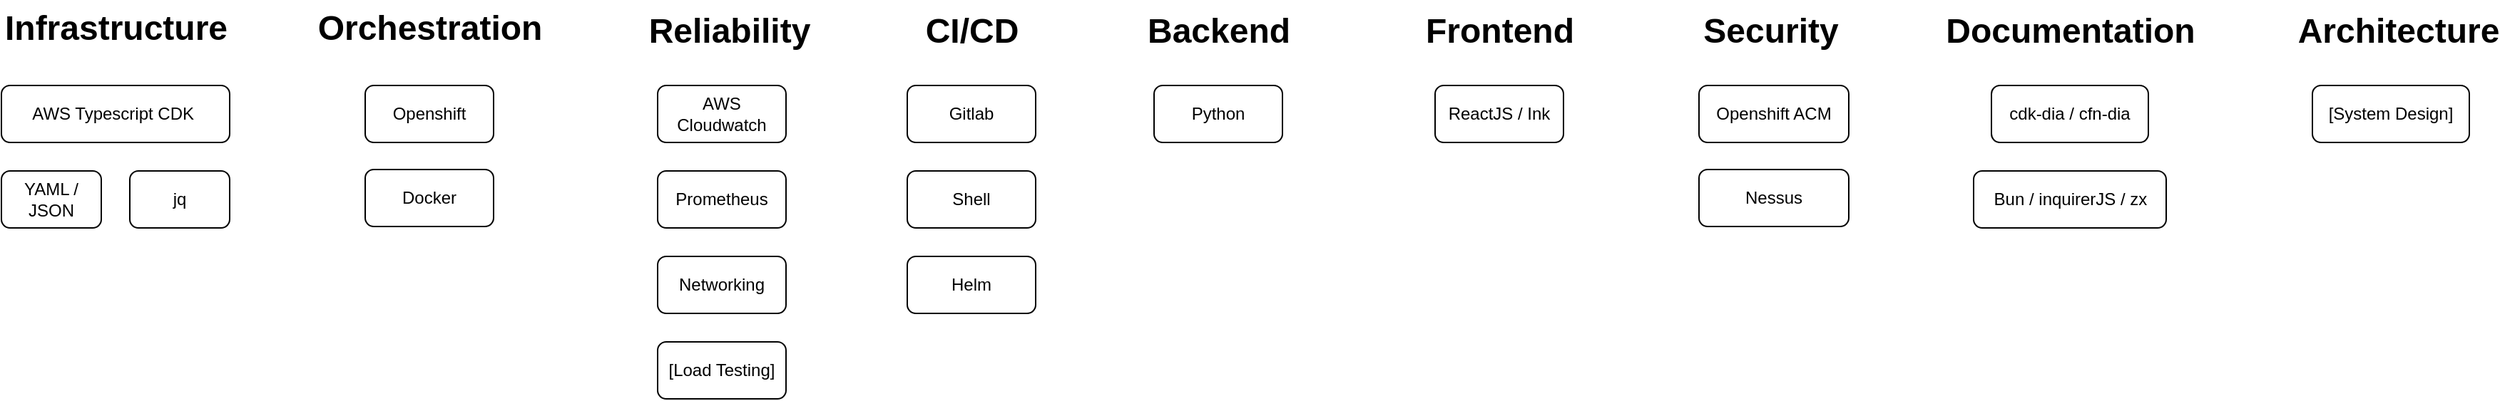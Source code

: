 <mxfile>
    <diagram id="VXYwFd_KbL-tHWQ31Wvv" name="Page-1">
        <mxGraphModel dx="1230" dy="1001" grid="1" gridSize="10" guides="1" tooltips="1" connect="1" arrows="1" fold="1" page="1" pageScale="1" pageWidth="850" pageHeight="1100" math="0" shadow="0">
            <root>
                <mxCell id="0"/>
                <mxCell id="1" parent="0"/>
                <mxCell id="3" value="AWS Typescript CDK&amp;nbsp;" style="rounded=1;whiteSpace=wrap;html=1;" parent="1" vertex="1">
                    <mxGeometry x="50" y="80" width="160" height="40" as="geometry"/>
                </mxCell>
                <mxCell id="4" value="Gitlab" style="rounded=1;whiteSpace=wrap;html=1;" parent="1" vertex="1">
                    <mxGeometry x="685" y="80" width="90" height="40" as="geometry"/>
                </mxCell>
                <mxCell id="5" value="Infrastructure" style="text;strokeColor=none;fillColor=none;html=1;fontSize=24;fontStyle=1;verticalAlign=middle;align=center;" parent="1" vertex="1">
                    <mxGeometry x="80" y="20" width="100" height="40" as="geometry"/>
                </mxCell>
                <mxCell id="6" value="Backend" style="text;strokeColor=none;fillColor=none;html=1;fontSize=24;fontStyle=1;verticalAlign=middle;align=center;" parent="1" vertex="1">
                    <mxGeometry x="853" y="22" width="100" height="40" as="geometry"/>
                </mxCell>
                <mxCell id="7" value="Reliability" style="text;strokeColor=none;fillColor=none;html=1;fontSize=24;fontStyle=1;verticalAlign=middle;align=center;" parent="1" vertex="1">
                    <mxGeometry x="510" y="22" width="100" height="40" as="geometry"/>
                </mxCell>
                <mxCell id="9" value="Frontend" style="text;strokeColor=none;fillColor=none;html=1;fontSize=24;fontStyle=1;verticalAlign=middle;align=center;" parent="1" vertex="1">
                    <mxGeometry x="1050" y="22" width="100" height="40" as="geometry"/>
                </mxCell>
                <mxCell id="12" value="Security" style="text;strokeColor=none;fillColor=none;html=1;fontSize=24;fontStyle=1;verticalAlign=middle;align=center;" parent="1" vertex="1">
                    <mxGeometry x="1240" y="22" width="100" height="40" as="geometry"/>
                </mxCell>
                <mxCell id="13" value="CI/CD" style="text;strokeColor=none;fillColor=none;html=1;fontSize=24;fontStyle=1;verticalAlign=middle;align=center;" parent="1" vertex="1">
                    <mxGeometry x="680" y="22" width="100" height="40" as="geometry"/>
                </mxCell>
                <mxCell id="14" value="Orchestration" style="text;strokeColor=none;fillColor=none;html=1;fontSize=24;fontStyle=1;verticalAlign=middle;align=center;" parent="1" vertex="1">
                    <mxGeometry x="300" y="20" width="100" height="40" as="geometry"/>
                </mxCell>
                <mxCell id="15" value="Documentation" style="text;strokeColor=none;fillColor=none;html=1;fontSize=24;fontStyle=1;verticalAlign=middle;align=center;" parent="1" vertex="1">
                    <mxGeometry x="1450" y="22" width="100" height="40" as="geometry"/>
                </mxCell>
                <mxCell id="16" value="ReactJS / Ink" style="rounded=1;whiteSpace=wrap;html=1;" parent="1" vertex="1">
                    <mxGeometry x="1055" y="80" width="90" height="40" as="geometry"/>
                </mxCell>
                <mxCell id="17" value="Openshift" style="rounded=1;whiteSpace=wrap;html=1;" parent="1" vertex="1">
                    <mxGeometry x="305" y="80" width="90" height="40" as="geometry"/>
                </mxCell>
                <mxCell id="20" value="Python" style="rounded=1;whiteSpace=wrap;html=1;" parent="1" vertex="1">
                    <mxGeometry x="858" y="80" width="90" height="40" as="geometry"/>
                </mxCell>
                <mxCell id="21" value="AWS Cloudwatch" style="rounded=1;whiteSpace=wrap;html=1;" parent="1" vertex="1">
                    <mxGeometry x="510" y="80" width="90" height="40" as="geometry"/>
                </mxCell>
                <mxCell id="22" value="Prometheus" style="rounded=1;whiteSpace=wrap;html=1;" parent="1" vertex="1">
                    <mxGeometry x="510" y="140" width="90" height="40" as="geometry"/>
                </mxCell>
                <mxCell id="23" value="cdk-dia / cfn-dia" style="rounded=1;whiteSpace=wrap;html=1;" parent="1" vertex="1">
                    <mxGeometry x="1445" y="80" width="110" height="40" as="geometry"/>
                </mxCell>
                <mxCell id="26" value="Bun / inquirerJS / zx" style="rounded=1;whiteSpace=wrap;html=1;" parent="1" vertex="1">
                    <mxGeometry x="1432.5" y="140" width="135" height="40" as="geometry"/>
                </mxCell>
                <mxCell id="27" value="Docker" style="rounded=1;whiteSpace=wrap;html=1;" parent="1" vertex="1">
                    <mxGeometry x="305" y="139" width="90" height="40" as="geometry"/>
                </mxCell>
                <mxCell id="28" value="Shell" style="rounded=1;whiteSpace=wrap;html=1;" parent="1" vertex="1">
                    <mxGeometry x="685" y="140" width="90" height="40" as="geometry"/>
                </mxCell>
                <mxCell id="29" value="YAML / JSON" style="rounded=1;whiteSpace=wrap;html=1;" parent="1" vertex="1">
                    <mxGeometry x="50" y="140" width="70" height="40" as="geometry"/>
                </mxCell>
                <mxCell id="30" value="jq" style="rounded=1;whiteSpace=wrap;html=1;" parent="1" vertex="1">
                    <mxGeometry x="140" y="140" width="70" height="40" as="geometry"/>
                </mxCell>
                <mxCell id="32" value="Helm" style="rounded=1;whiteSpace=wrap;html=1;" parent="1" vertex="1">
                    <mxGeometry x="685" y="200" width="90" height="40" as="geometry"/>
                </mxCell>
                <mxCell id="34" value="Networking" style="rounded=1;whiteSpace=wrap;html=1;" parent="1" vertex="1">
                    <mxGeometry x="510" y="200" width="90" height="40" as="geometry"/>
                </mxCell>
                <mxCell id="35" value="Openshift ACM" style="rounded=1;whiteSpace=wrap;html=1;" parent="1" vertex="1">
                    <mxGeometry x="1240" y="80" width="105" height="40" as="geometry"/>
                </mxCell>
                <mxCell id="36" value="Nessus" style="rounded=1;whiteSpace=wrap;html=1;" parent="1" vertex="1">
                    <mxGeometry x="1240" y="139" width="105" height="40" as="geometry"/>
                </mxCell>
                <mxCell id="37" value="Architecture" style="text;strokeColor=none;fillColor=none;html=1;fontSize=24;fontStyle=1;verticalAlign=middle;align=center;" parent="1" vertex="1">
                    <mxGeometry x="1680" y="22" width="100" height="40" as="geometry"/>
                </mxCell>
                <mxCell id="38" value="[Load Testing]" style="rounded=1;whiteSpace=wrap;html=1;" parent="1" vertex="1">
                    <mxGeometry x="510" y="260" width="90" height="40" as="geometry"/>
                </mxCell>
                <mxCell id="39" value="[System Design]" style="rounded=1;whiteSpace=wrap;html=1;" parent="1" vertex="1">
                    <mxGeometry x="1670" y="80" width="110" height="40" as="geometry"/>
                </mxCell>
            </root>
        </mxGraphModel>
    </diagram>
</mxfile>